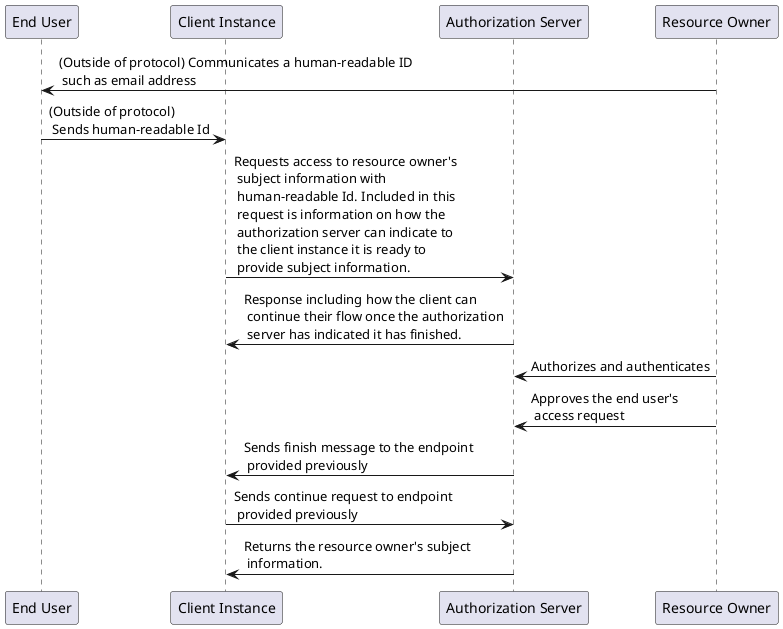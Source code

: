 @startuml

Participant "End User" as end_user
Participant "Client Instance" as client_instance
Participant "Authorization Server" as authorization_server
Participant "Resource Owner" as resource_owner

resource_owner -> end_user: (Outside of protocol) Communicates a human-readable ID \n such as email address
end_user -> client_instance: (Outside of protocol) \n Sends human-readable Id
client_instance -> authorization_server: Requests access to resource owner's \n subject information with \n human-readable Id. Included in this \n request is information on how the \n authorization server can indicate to \n the client instance it is ready to \n provide subject information.
authorization_server -> client_instance: Response including how the client can \n continue their flow once the authorization \n server has indicated it has finished.
resource_owner -> authorization_server: Authorizes and authenticates
resource_owner -> authorization_server: Approves the end user's \n access request
authorization_server -> client_instance: Sends finish message to the endpoint \n provided previously
client_instance -> authorization_server: Sends continue request to endpoint \n provided previously
authorization_server -> client_instance: Returns the resource owner's subject \n information.

@enduml